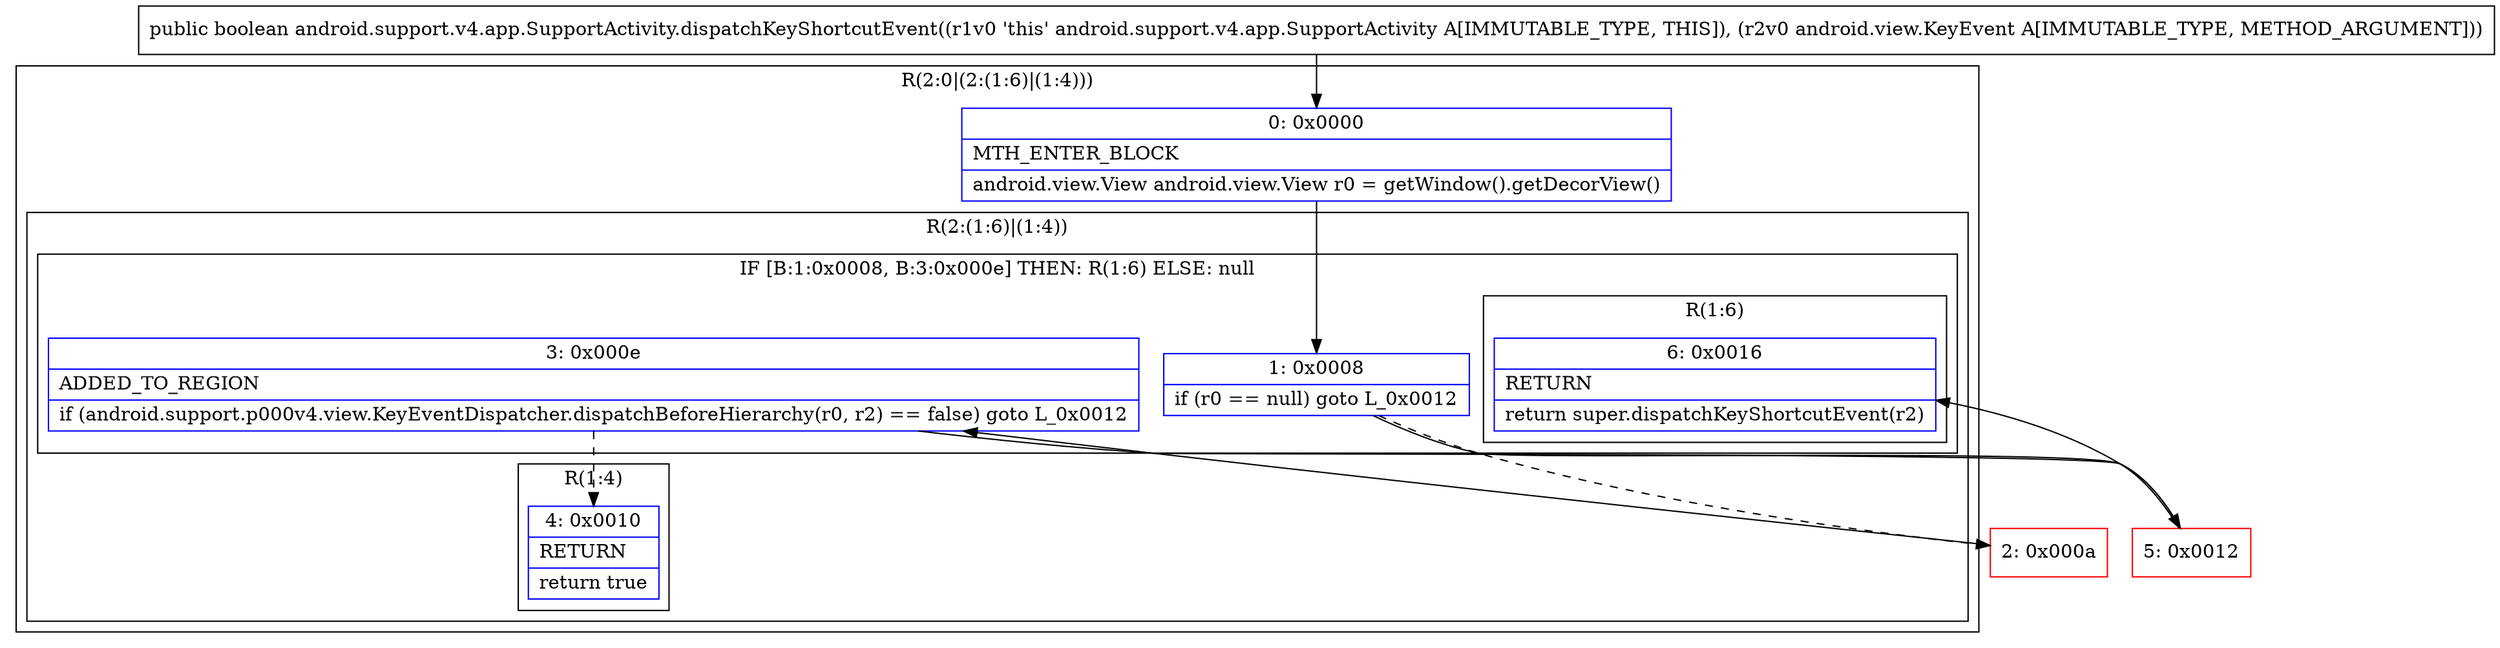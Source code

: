 digraph "CFG forandroid.support.v4.app.SupportActivity.dispatchKeyShortcutEvent(Landroid\/view\/KeyEvent;)Z" {
subgraph cluster_Region_282105451 {
label = "R(2:0|(2:(1:6)|(1:4)))";
node [shape=record,color=blue];
Node_0 [shape=record,label="{0\:\ 0x0000|MTH_ENTER_BLOCK\l|android.view.View android.view.View r0 = getWindow().getDecorView()\l}"];
subgraph cluster_Region_1494288411 {
label = "R(2:(1:6)|(1:4))";
node [shape=record,color=blue];
subgraph cluster_IfRegion_42626696 {
label = "IF [B:1:0x0008, B:3:0x000e] THEN: R(1:6) ELSE: null";
node [shape=record,color=blue];
Node_1 [shape=record,label="{1\:\ 0x0008|if (r0 == null) goto L_0x0012\l}"];
Node_3 [shape=record,label="{3\:\ 0x000e|ADDED_TO_REGION\l|if (android.support.p000v4.view.KeyEventDispatcher.dispatchBeforeHierarchy(r0, r2) == false) goto L_0x0012\l}"];
subgraph cluster_Region_1513583770 {
label = "R(1:6)";
node [shape=record,color=blue];
Node_6 [shape=record,label="{6\:\ 0x0016|RETURN\l|return super.dispatchKeyShortcutEvent(r2)\l}"];
}
}
subgraph cluster_Region_1962741856 {
label = "R(1:4)";
node [shape=record,color=blue];
Node_4 [shape=record,label="{4\:\ 0x0010|RETURN\l|return true\l}"];
}
}
}
Node_2 [shape=record,color=red,label="{2\:\ 0x000a}"];
Node_5 [shape=record,color=red,label="{5\:\ 0x0012}"];
MethodNode[shape=record,label="{public boolean android.support.v4.app.SupportActivity.dispatchKeyShortcutEvent((r1v0 'this' android.support.v4.app.SupportActivity A[IMMUTABLE_TYPE, THIS]), (r2v0 android.view.KeyEvent A[IMMUTABLE_TYPE, METHOD_ARGUMENT])) }"];
MethodNode -> Node_0;
Node_0 -> Node_1;
Node_1 -> Node_2[style=dashed];
Node_1 -> Node_5;
Node_3 -> Node_4[style=dashed];
Node_3 -> Node_5;
Node_2 -> Node_3;
Node_5 -> Node_6;
}

